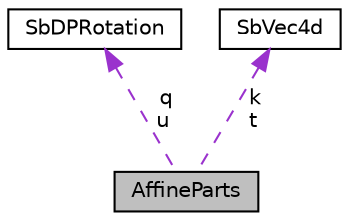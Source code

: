 digraph "AffineParts"
{
 // LATEX_PDF_SIZE
  edge [fontname="Helvetica",fontsize="10",labelfontname="Helvetica",labelfontsize="10"];
  node [fontname="Helvetica",fontsize="10",shape=record];
  Node1 [label="AffineParts",height=0.2,width=0.4,color="black", fillcolor="grey75", style="filled", fontcolor="black",tooltip=" "];
  Node2 -> Node1 [dir="back",color="darkorchid3",fontsize="10",style="dashed",label=" q\nu" ,fontname="Helvetica"];
  Node2 [label="SbDPRotation",height=0.2,width=0.4,color="black", fillcolor="white", style="filled",URL="$classSbDPRotation.html",tooltip="The SbDPRotation class represents a rotation in 3D space using double precision data."];
  Node3 -> Node1 [dir="back",color="darkorchid3",fontsize="10",style="dashed",label=" k\nt" ,fontname="Helvetica"];
  Node3 [label="SbVec4d",height=0.2,width=0.4,color="black", fillcolor="white", style="filled",URL="$classSbVec4d.html",tooltip="The SbVec4d class is a 4 dimensional vector with double precision floating point coordinates."];
}
